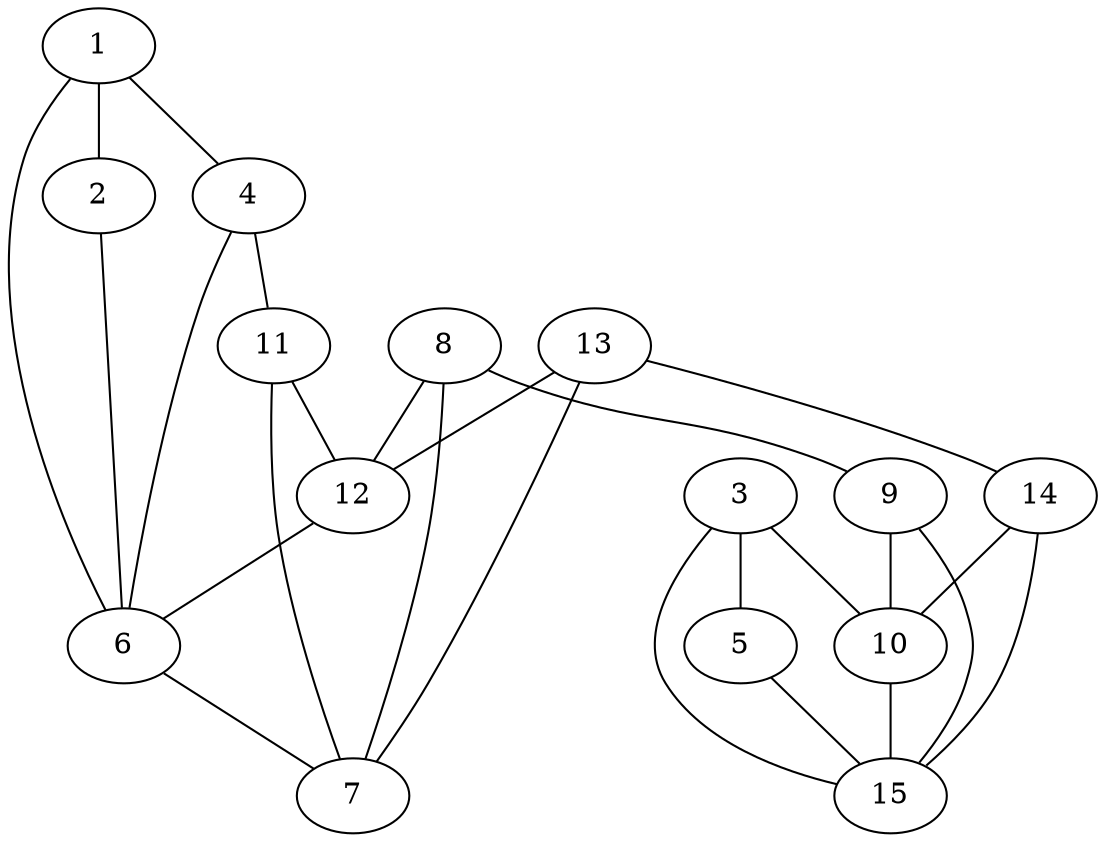 graph pdb1a07 {
	1	 [aaLength=3,
		sequence=vanDerWaals,
		type=0];
	2	 [aaLength=8,
		sequence=vanDerWaals,
		type=0];
	1 -- 2	 [distance0="18.35979",
		frequency=1,
		type0=1];
	4	 [aaLength=8,
		sequence=vanDerWaals,
		type=0];
	1 -- 4	 [distance0="27.18441",
		frequency=1,
		type0=2];
	6	 [aaLength=5,
		sequence=vanDerWaals,
		type=1];
	1 -- 6	 [distance0="69.60338",
		frequency=1,
		type0=3];
	2 -- 6	 [distance0="52.23436",
		distance1="0.0",
		frequency=2,
		type0=3,
		type1=4];
	3	 [aaLength=10,
		sequence=vanDerWaals,
		type=0];
	10	 [aaLength=3,
		sequence=vanDerWaals,
		type=1];
	3 -- 10	 [distance0="51.32526",
		frequency=1,
		type0=2];
	5	 [aaLength=10,
		sequence=vanDerWaals,
		type=0];
	3 -- 5	 [distance0="16.50073",
		frequency=1,
		type0=1];
	15	 [aaLength=3,
		sequence=vanDerWaals,
		type=1];
	3 -- 15	 [distance0="51.32526",
		frequency=1,
		type0=3];
	4 -- 6	 [distance0="50.34179",
		frequency=1,
		type0=3];
	11	 [aaLength=5,
		sequence=vanDerWaals,
		type=1];
	4 -- 11	 [distance0="0.0",
		frequency=1,
		type0=4];
	5 -- 15	 [distance0="39.2777",
		frequency=1,
		type0=3];
	7	 [aaLength=9,
		sequence=vanDerWaals,
		type=1];
	6 -- 7	 [distance0="12.0",
		distance1="0.0",
		frequency=2,
		type0=2,
		type1=4];
	8	 [aaLength=9,
		sequence=vanDerWaals,
		type=1];
	8 -- 7	 [distance0="12.0",
		frequency=1,
		type0=2];
	9	 [aaLength=4,
		sequence=vanDerWaals,
		type=1];
	8 -- 9	 [distance0="0.0",
		frequency=1,
		type0=4];
	12	 [aaLength=9,
		sequence=vanDerWaals,
		type=1];
	8 -- 12	 [distance0="12.0",
		frequency=1,
		type0=3];
	9 -- 10	 [distance0="6.0",
		distance1="0.0",
		frequency=2,
		type0=2,
		type1=4];
	10 -- 15	 [distance0="0.0",
		frequency=1,
		type0=1];
	11 -- 7	 [distance0="12.0",
		frequency=1,
		type0=2];
	11 -- 12	 [distance0="12.0",
		distance1="0.0",
		frequency=2,
		type0=3,
		type1=4];
	12 -- 6	 [distance0="12.0",
		frequency=1,
		type0=2];
	13	 [aaLength=9,
		sequence=vanDerWaals,
		type=1];
	13 -- 7	 [distance0="12.0",
		frequency=1,
		type0=2];
	13 -- 12	 [distance0="12.0",
		frequency=1,
		type0=3];
	14	 [aaLength=4,
		sequence=vanDerWaals,
		type=1];
	13 -- 14	 [distance0="0.0",
		frequency=1,
		type0=4];
	14 -- 10	 [distance0="6.0",
		frequency=1,
		type0=2];
	14 -- 15	 [distance0="6.0",
		distance1="0.0",
		frequency=2,
		type0=3,
		type1=4];
	15 -- 9	 [distance0="6.0",
		frequency=1,
		type0=2];
}

